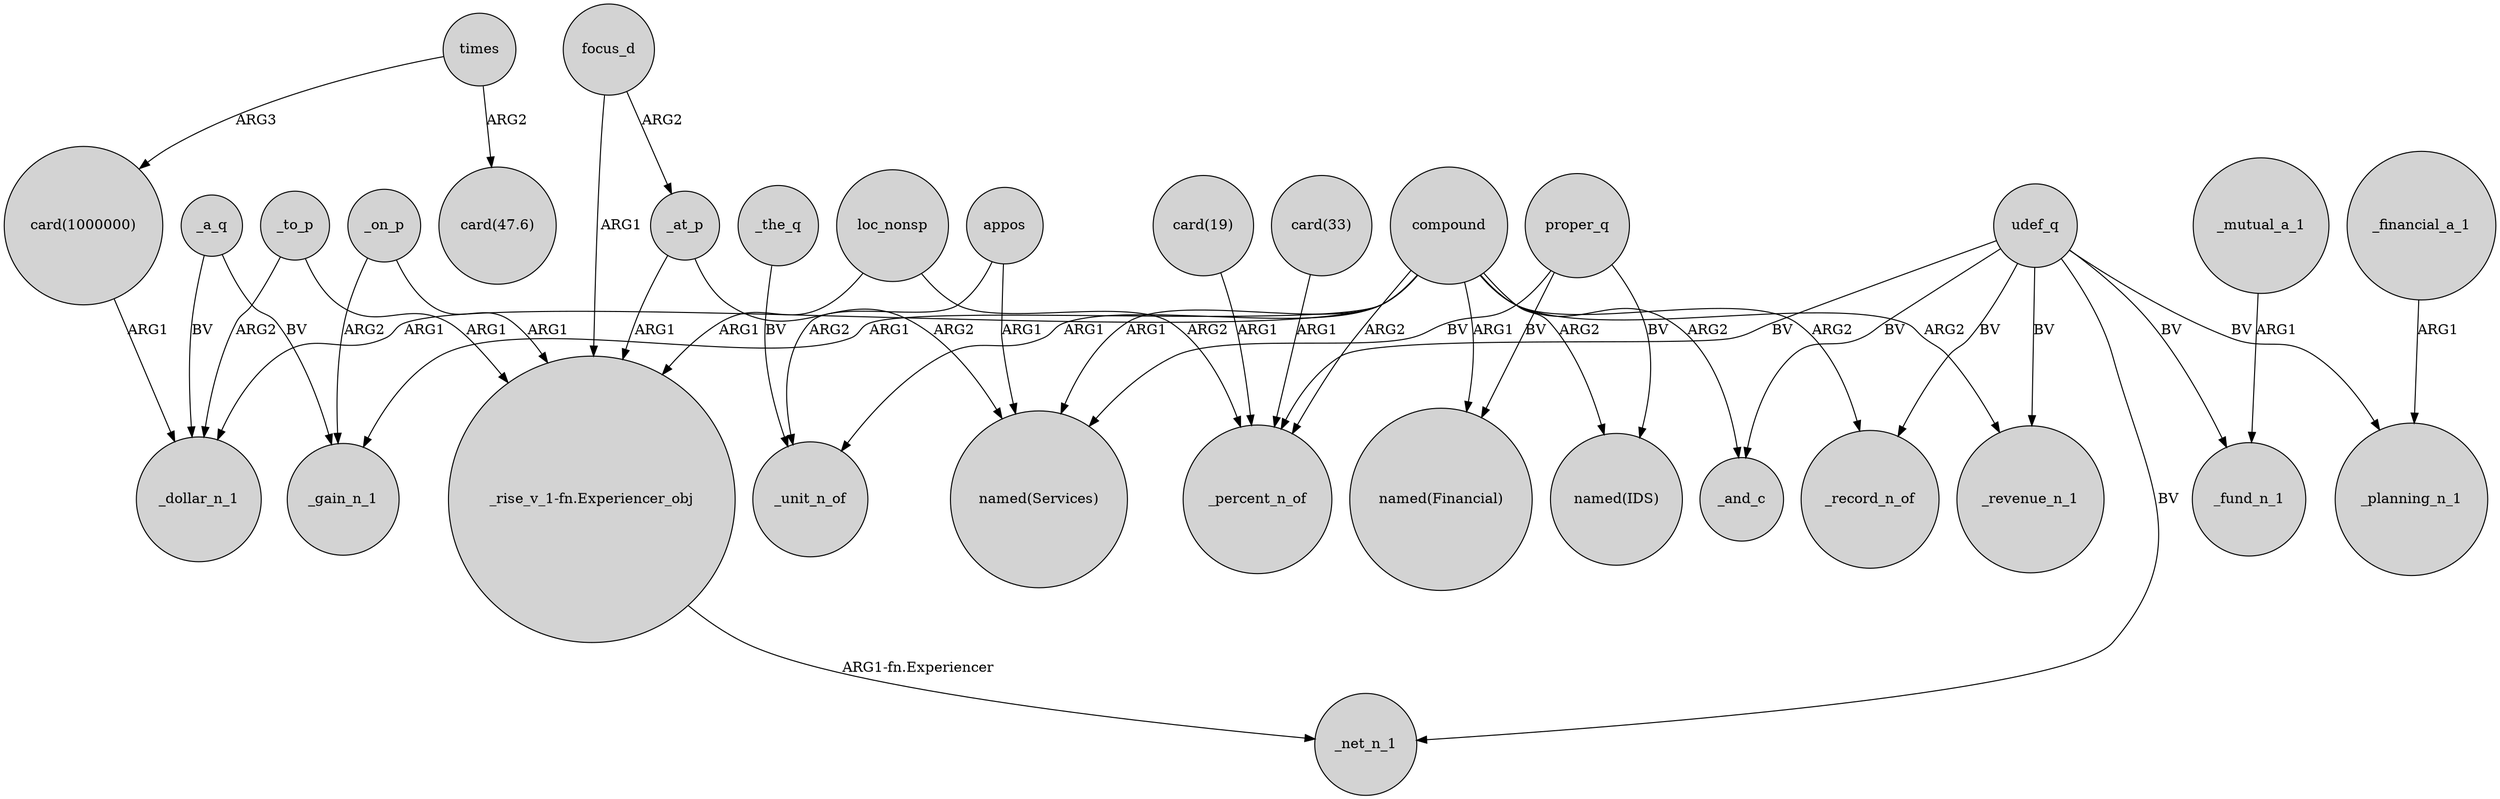 digraph {
	node [shape=circle style=filled]
	_on_p -> _gain_n_1 [label=ARG2]
	times -> "card(47.6)" [label=ARG2]
	appos -> "named(Services)" [label=ARG1]
	_a_q -> _dollar_n_1 [label=BV]
	udef_q -> _record_n_of [label=BV]
	loc_nonsp -> "_rise_v_1-fn.Experiencer_obj" [label=ARG1]
	"card(19)" -> _percent_n_of [label=ARG1]
	compound -> _dollar_n_1 [label=ARG1]
	udef_q -> _fund_n_1 [label=BV]
	compound -> _revenue_n_1 [label=ARG2]
	compound -> "named(IDS)" [label=ARG2]
	times -> "card(1000000)" [label=ARG3]
	"_rise_v_1-fn.Experiencer_obj" -> _net_n_1 [label="ARG1-fn.Experiencer"]
	_to_p -> _dollar_n_1 [label=ARG2]
	udef_q -> _planning_n_1 [label=BV]
	compound -> _record_n_of [label=ARG2]
	udef_q -> _and_c [label=BV]
	focus_d -> _at_p [label=ARG2]
	compound -> _and_c [label=ARG2]
	udef_q -> _revenue_n_1 [label=BV]
	_at_p -> "named(Services)" [label=ARG2]
	proper_q -> "named(IDS)" [label=BV]
	compound -> "named(Services)" [label=ARG1]
	udef_q -> _percent_n_of [label=BV]
	udef_q -> _net_n_1 [label=BV]
	compound -> _percent_n_of [label=ARG2]
	_a_q -> _gain_n_1 [label=BV]
	"card(1000000)" -> _dollar_n_1 [label=ARG1]
	proper_q -> "named(Financial)" [label=BV]
	_mutual_a_1 -> _fund_n_1 [label=ARG1]
	_on_p -> "_rise_v_1-fn.Experiencer_obj" [label=ARG1]
	_at_p -> "_rise_v_1-fn.Experiencer_obj" [label=ARG1]
	focus_d -> "_rise_v_1-fn.Experiencer_obj" [label=ARG1]
	appos -> _unit_n_of [label=ARG2]
	"card(33)" -> _percent_n_of [label=ARG1]
	compound -> "named(Financial)" [label=ARG1]
	compound -> _gain_n_1 [label=ARG1]
	_to_p -> "_rise_v_1-fn.Experiencer_obj" [label=ARG1]
	_financial_a_1 -> _planning_n_1 [label=ARG1]
	proper_q -> "named(Services)" [label=BV]
	compound -> _unit_n_of [label=ARG1]
	_the_q -> _unit_n_of [label=BV]
	loc_nonsp -> _percent_n_of [label=ARG2]
}
